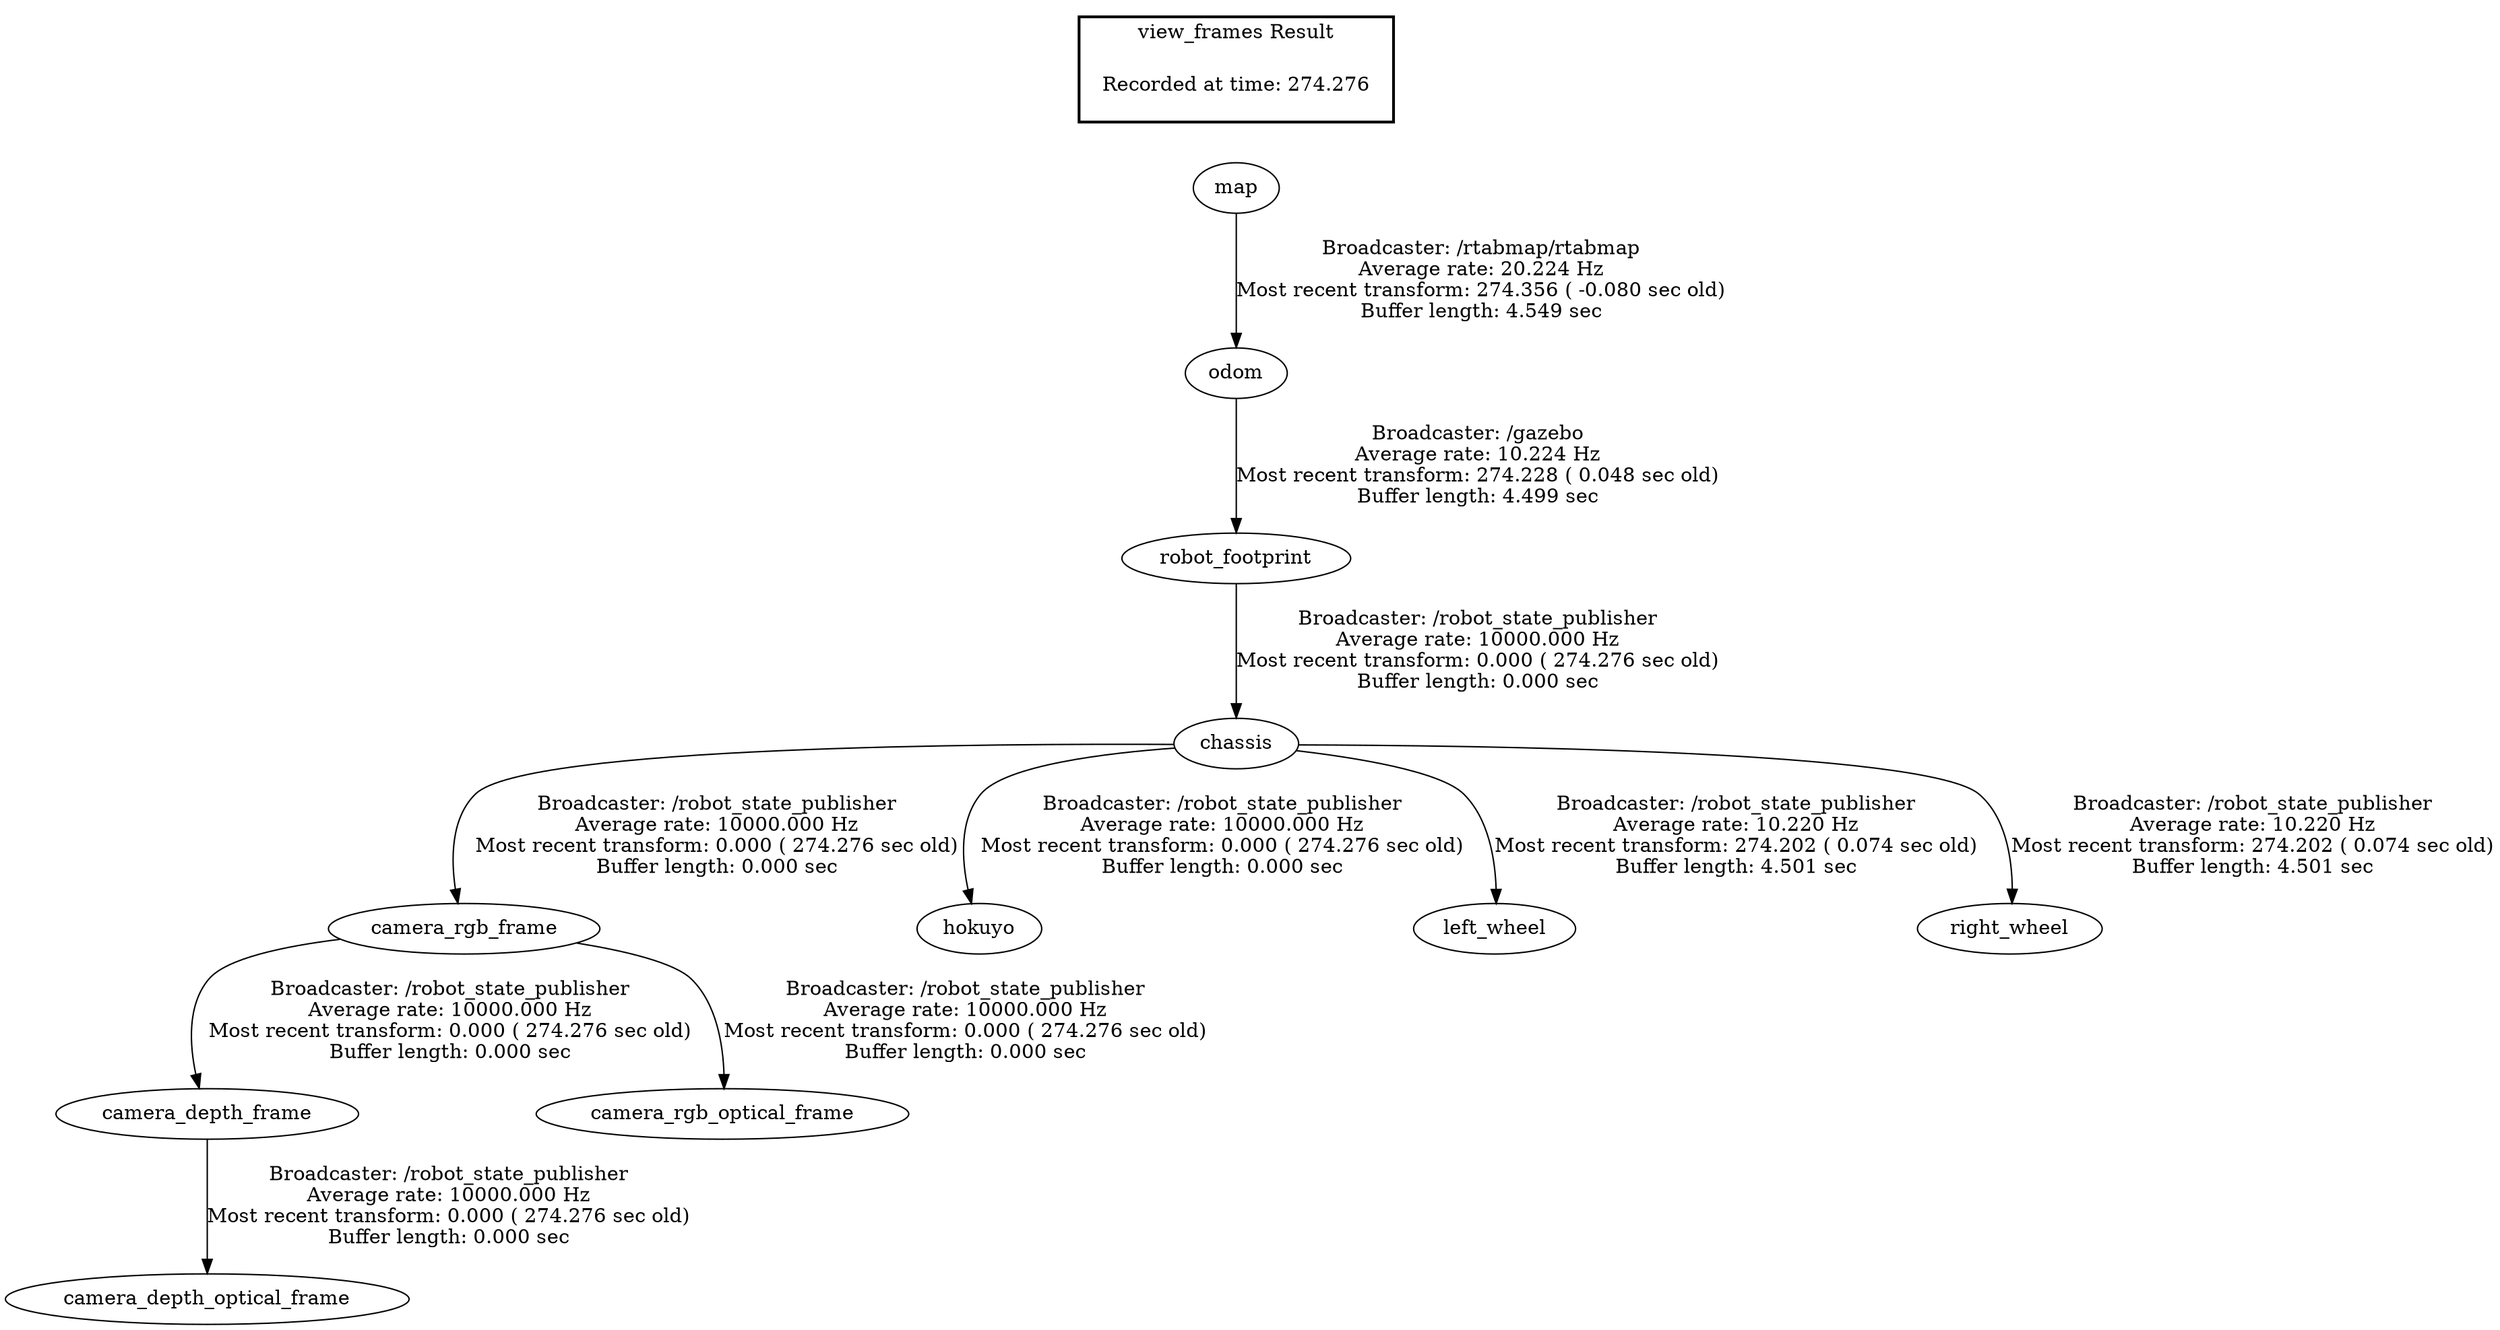 digraph G {
"camera_rgb_frame" -> "camera_depth_frame"[label="Broadcaster: /robot_state_publisher\nAverage rate: 10000.000 Hz\nMost recent transform: 0.000 ( 274.276 sec old)\nBuffer length: 0.000 sec\n"];
"chassis" -> "camera_rgb_frame"[label="Broadcaster: /robot_state_publisher\nAverage rate: 10000.000 Hz\nMost recent transform: 0.000 ( 274.276 sec old)\nBuffer length: 0.000 sec\n"];
"camera_depth_frame" -> "camera_depth_optical_frame"[label="Broadcaster: /robot_state_publisher\nAverage rate: 10000.000 Hz\nMost recent transform: 0.000 ( 274.276 sec old)\nBuffer length: 0.000 sec\n"];
"robot_footprint" -> "chassis"[label="Broadcaster: /robot_state_publisher\nAverage rate: 10000.000 Hz\nMost recent transform: 0.000 ( 274.276 sec old)\nBuffer length: 0.000 sec\n"];
"camera_rgb_frame" -> "camera_rgb_optical_frame"[label="Broadcaster: /robot_state_publisher\nAverage rate: 10000.000 Hz\nMost recent transform: 0.000 ( 274.276 sec old)\nBuffer length: 0.000 sec\n"];
"chassis" -> "hokuyo"[label="Broadcaster: /robot_state_publisher\nAverage rate: 10000.000 Hz\nMost recent transform: 0.000 ( 274.276 sec old)\nBuffer length: 0.000 sec\n"];
"odom" -> "robot_footprint"[label="Broadcaster: /gazebo\nAverage rate: 10.224 Hz\nMost recent transform: 274.228 ( 0.048 sec old)\nBuffer length: 4.499 sec\n"];
"chassis" -> "left_wheel"[label="Broadcaster: /robot_state_publisher\nAverage rate: 10.220 Hz\nMost recent transform: 274.202 ( 0.074 sec old)\nBuffer length: 4.501 sec\n"];
"chassis" -> "right_wheel"[label="Broadcaster: /robot_state_publisher\nAverage rate: 10.220 Hz\nMost recent transform: 274.202 ( 0.074 sec old)\nBuffer length: 4.501 sec\n"];
"map" -> "odom"[label="Broadcaster: /rtabmap/rtabmap\nAverage rate: 20.224 Hz\nMost recent transform: 274.356 ( -0.080 sec old)\nBuffer length: 4.549 sec\n"];
edge [style=invis];
 subgraph cluster_legend { style=bold; color=black; label ="view_frames Result";
"Recorded at time: 274.276"[ shape=plaintext ] ;
 }->"map";
}